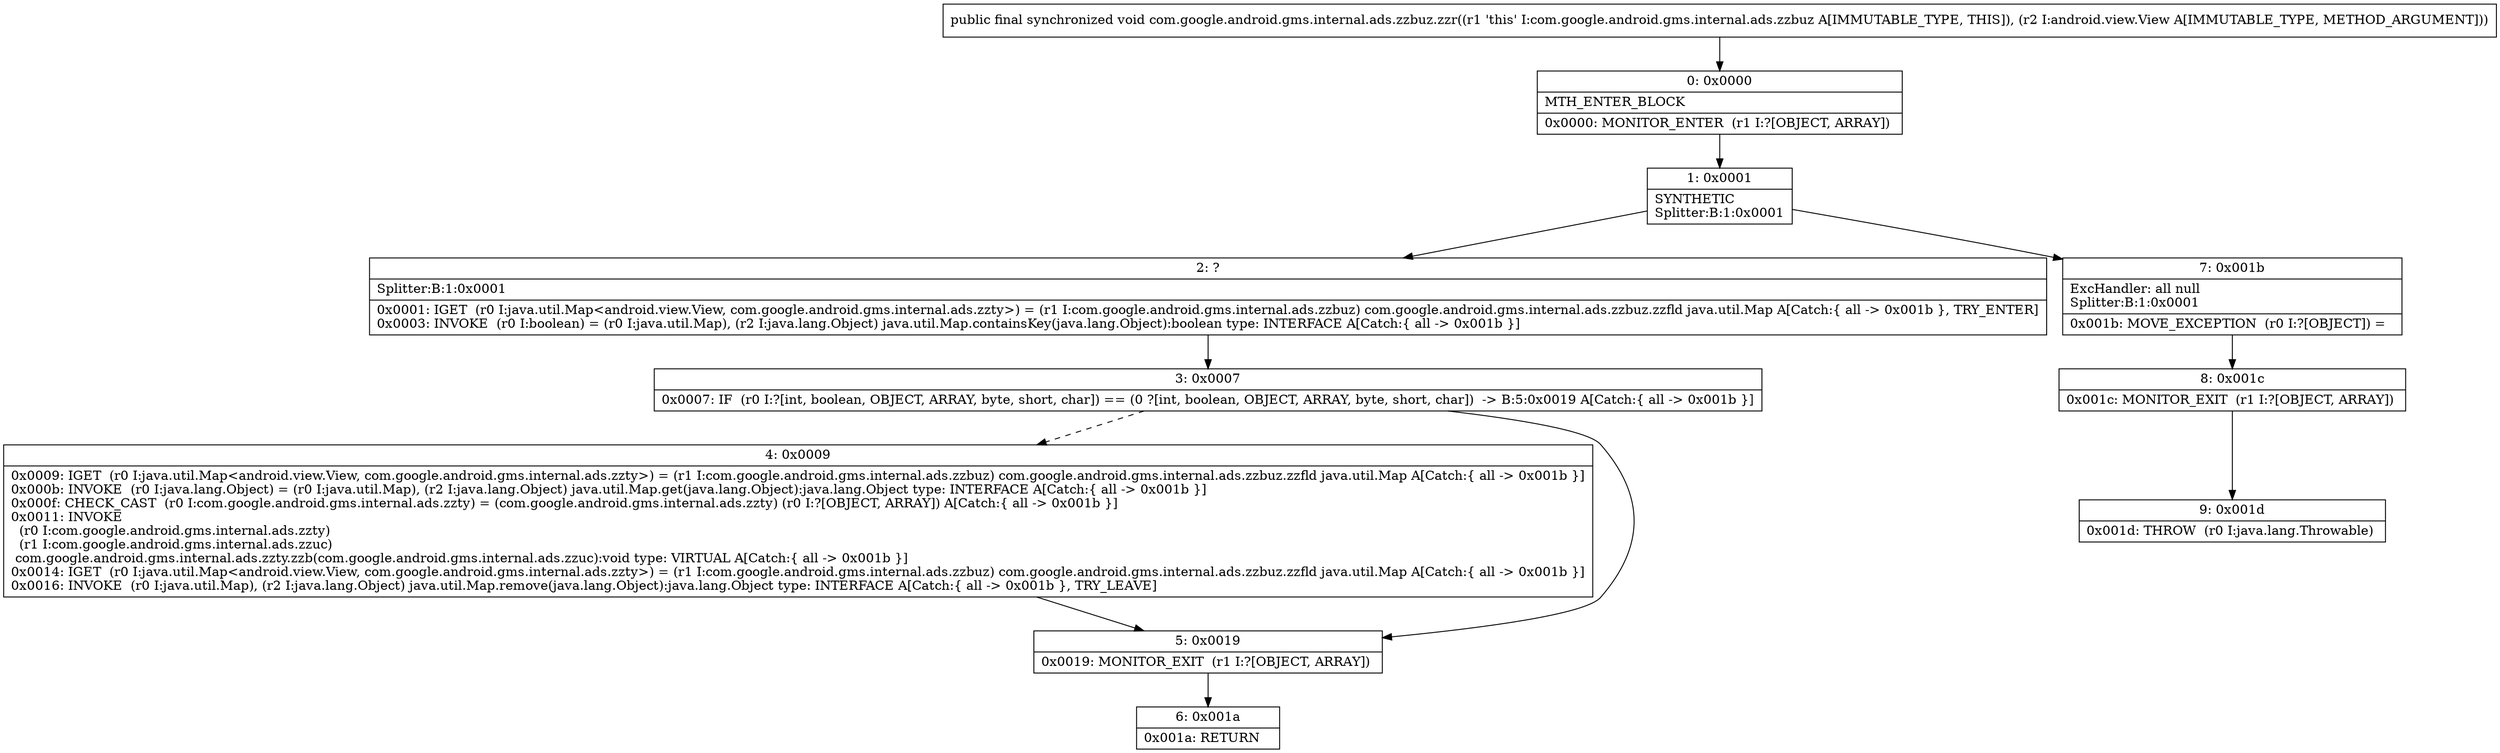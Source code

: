 digraph "CFG forcom.google.android.gms.internal.ads.zzbuz.zzr(Landroid\/view\/View;)V" {
Node_0 [shape=record,label="{0\:\ 0x0000|MTH_ENTER_BLOCK\l|0x0000: MONITOR_ENTER  (r1 I:?[OBJECT, ARRAY]) \l}"];
Node_1 [shape=record,label="{1\:\ 0x0001|SYNTHETIC\lSplitter:B:1:0x0001\l}"];
Node_2 [shape=record,label="{2\:\ ?|Splitter:B:1:0x0001\l|0x0001: IGET  (r0 I:java.util.Map\<android.view.View, com.google.android.gms.internal.ads.zzty\>) = (r1 I:com.google.android.gms.internal.ads.zzbuz) com.google.android.gms.internal.ads.zzbuz.zzfld java.util.Map A[Catch:\{ all \-\> 0x001b \}, TRY_ENTER]\l0x0003: INVOKE  (r0 I:boolean) = (r0 I:java.util.Map), (r2 I:java.lang.Object) java.util.Map.containsKey(java.lang.Object):boolean type: INTERFACE A[Catch:\{ all \-\> 0x001b \}]\l}"];
Node_3 [shape=record,label="{3\:\ 0x0007|0x0007: IF  (r0 I:?[int, boolean, OBJECT, ARRAY, byte, short, char]) == (0 ?[int, boolean, OBJECT, ARRAY, byte, short, char])  \-\> B:5:0x0019 A[Catch:\{ all \-\> 0x001b \}]\l}"];
Node_4 [shape=record,label="{4\:\ 0x0009|0x0009: IGET  (r0 I:java.util.Map\<android.view.View, com.google.android.gms.internal.ads.zzty\>) = (r1 I:com.google.android.gms.internal.ads.zzbuz) com.google.android.gms.internal.ads.zzbuz.zzfld java.util.Map A[Catch:\{ all \-\> 0x001b \}]\l0x000b: INVOKE  (r0 I:java.lang.Object) = (r0 I:java.util.Map), (r2 I:java.lang.Object) java.util.Map.get(java.lang.Object):java.lang.Object type: INTERFACE A[Catch:\{ all \-\> 0x001b \}]\l0x000f: CHECK_CAST  (r0 I:com.google.android.gms.internal.ads.zzty) = (com.google.android.gms.internal.ads.zzty) (r0 I:?[OBJECT, ARRAY]) A[Catch:\{ all \-\> 0x001b \}]\l0x0011: INVOKE  \l  (r0 I:com.google.android.gms.internal.ads.zzty)\l  (r1 I:com.google.android.gms.internal.ads.zzuc)\l com.google.android.gms.internal.ads.zzty.zzb(com.google.android.gms.internal.ads.zzuc):void type: VIRTUAL A[Catch:\{ all \-\> 0x001b \}]\l0x0014: IGET  (r0 I:java.util.Map\<android.view.View, com.google.android.gms.internal.ads.zzty\>) = (r1 I:com.google.android.gms.internal.ads.zzbuz) com.google.android.gms.internal.ads.zzbuz.zzfld java.util.Map A[Catch:\{ all \-\> 0x001b \}]\l0x0016: INVOKE  (r0 I:java.util.Map), (r2 I:java.lang.Object) java.util.Map.remove(java.lang.Object):java.lang.Object type: INTERFACE A[Catch:\{ all \-\> 0x001b \}, TRY_LEAVE]\l}"];
Node_5 [shape=record,label="{5\:\ 0x0019|0x0019: MONITOR_EXIT  (r1 I:?[OBJECT, ARRAY]) \l}"];
Node_6 [shape=record,label="{6\:\ 0x001a|0x001a: RETURN   \l}"];
Node_7 [shape=record,label="{7\:\ 0x001b|ExcHandler: all null\lSplitter:B:1:0x0001\l|0x001b: MOVE_EXCEPTION  (r0 I:?[OBJECT]) =  \l}"];
Node_8 [shape=record,label="{8\:\ 0x001c|0x001c: MONITOR_EXIT  (r1 I:?[OBJECT, ARRAY]) \l}"];
Node_9 [shape=record,label="{9\:\ 0x001d|0x001d: THROW  (r0 I:java.lang.Throwable) \l}"];
MethodNode[shape=record,label="{public final synchronized void com.google.android.gms.internal.ads.zzbuz.zzr((r1 'this' I:com.google.android.gms.internal.ads.zzbuz A[IMMUTABLE_TYPE, THIS]), (r2 I:android.view.View A[IMMUTABLE_TYPE, METHOD_ARGUMENT])) }"];
MethodNode -> Node_0;
Node_0 -> Node_1;
Node_1 -> Node_2;
Node_1 -> Node_7;
Node_2 -> Node_3;
Node_3 -> Node_4[style=dashed];
Node_3 -> Node_5;
Node_4 -> Node_5;
Node_5 -> Node_6;
Node_7 -> Node_8;
Node_8 -> Node_9;
}

